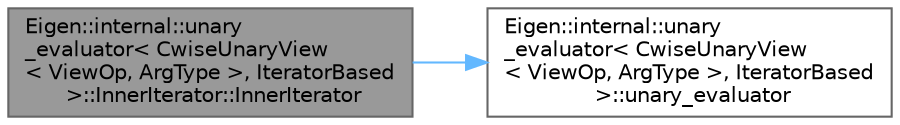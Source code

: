 digraph "Eigen::internal::unary_evaluator&lt; CwiseUnaryView&lt; ViewOp, ArgType &gt;, IteratorBased &gt;::InnerIterator::InnerIterator"
{
 // LATEX_PDF_SIZE
  bgcolor="transparent";
  edge [fontname=Helvetica,fontsize=10,labelfontname=Helvetica,labelfontsize=10];
  node [fontname=Helvetica,fontsize=10,shape=box,height=0.2,width=0.4];
  rankdir="LR";
  Node1 [id="Node000001",label="Eigen::internal::unary\l_evaluator\< CwiseUnaryView\l\< ViewOp, ArgType \>, IteratorBased\l \>::InnerIterator::InnerIterator",height=0.2,width=0.4,color="gray40", fillcolor="grey60", style="filled", fontcolor="black",tooltip=" "];
  Node1 -> Node2 [id="edge1_Node000001_Node000002",color="steelblue1",style="solid",tooltip=" "];
  Node2 [id="Node000002",label="Eigen::internal::unary\l_evaluator\< CwiseUnaryView\l\< ViewOp, ArgType \>, IteratorBased\l \>::unary_evaluator",height=0.2,width=0.4,color="grey40", fillcolor="white", style="filled",URL="$struct_eigen_1_1internal_1_1unary__evaluator_3_01_cwise_unary_view_3_01_view_op_00_01_arg_type_01_4_00_01_iterator_based_01_4.html#a44f6668184d496d893b256a274249620",tooltip=" "];
}
